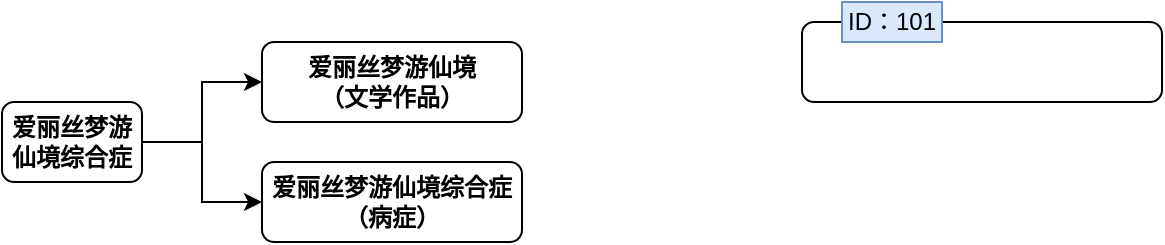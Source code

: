 <mxfile version="22.1.11" type="github">
  <diagram name="第 1 页" id="MFjEPJ0bSbvlaQTOWef_">
    <mxGraphModel dx="989" dy="514" grid="1" gridSize="10" guides="1" tooltips="1" connect="1" arrows="1" fold="1" page="1" pageScale="1" pageWidth="827" pageHeight="1169" math="0" shadow="0">
      <root>
        <mxCell id="0" />
        <mxCell id="1" parent="0" />
        <mxCell id="QHPDZIuiDeHLjxnEAGQI-9" style="edgeStyle=orthogonalEdgeStyle;rounded=0;orthogonalLoop=1;jettySize=auto;html=1;entryX=0;entryY=0.5;entryDx=0;entryDy=0;fontStyle=1" edge="1" parent="1" source="QHPDZIuiDeHLjxnEAGQI-2" target="QHPDZIuiDeHLjxnEAGQI-6">
          <mxGeometry relative="1" as="geometry">
            <Array as="points">
              <mxPoint x="170" y="340" />
              <mxPoint x="170" y="310" />
            </Array>
          </mxGeometry>
        </mxCell>
        <mxCell id="QHPDZIuiDeHLjxnEAGQI-10" style="edgeStyle=orthogonalEdgeStyle;rounded=0;orthogonalLoop=1;jettySize=auto;html=1;entryX=0;entryY=0.5;entryDx=0;entryDy=0;fontStyle=1" edge="1" parent="1" source="QHPDZIuiDeHLjxnEAGQI-2" target="QHPDZIuiDeHLjxnEAGQI-7">
          <mxGeometry relative="1" as="geometry">
            <Array as="points">
              <mxPoint x="170" y="340" />
              <mxPoint x="170" y="370" />
            </Array>
          </mxGeometry>
        </mxCell>
        <mxCell id="QHPDZIuiDeHLjxnEAGQI-2" value="爱丽丝梦游仙境综合症" style="rounded=1;whiteSpace=wrap;html=1;fontStyle=1" vertex="1" parent="1">
          <mxGeometry x="70" y="320" width="70" height="40" as="geometry" />
        </mxCell>
        <mxCell id="QHPDZIuiDeHLjxnEAGQI-6" value="爱丽丝梦游仙境&lt;br&gt;（文学作品）" style="rounded=1;whiteSpace=wrap;html=1;fontStyle=1" vertex="1" parent="1">
          <mxGeometry x="200" y="290" width="130" height="40" as="geometry" />
        </mxCell>
        <mxCell id="QHPDZIuiDeHLjxnEAGQI-7" value="爱丽丝梦游仙境综合症&lt;br&gt;（病症）" style="rounded=1;whiteSpace=wrap;html=1;fontStyle=1" vertex="1" parent="1">
          <mxGeometry x="200" y="350" width="130" height="40" as="geometry" />
        </mxCell>
        <mxCell id="QHPDZIuiDeHLjxnEAGQI-11" value="" style="rounded=1;whiteSpace=wrap;html=1;" vertex="1" parent="1">
          <mxGeometry x="470" y="280" width="180" height="40" as="geometry" />
        </mxCell>
        <mxCell id="QHPDZIuiDeHLjxnEAGQI-12" value="ID：101" style="rounded=0;whiteSpace=wrap;html=1;fillColor=#dae8fc;strokeColor=#6c8ebf;" vertex="1" parent="1">
          <mxGeometry x="490" y="270" width="50" height="20" as="geometry" />
        </mxCell>
      </root>
    </mxGraphModel>
  </diagram>
</mxfile>
